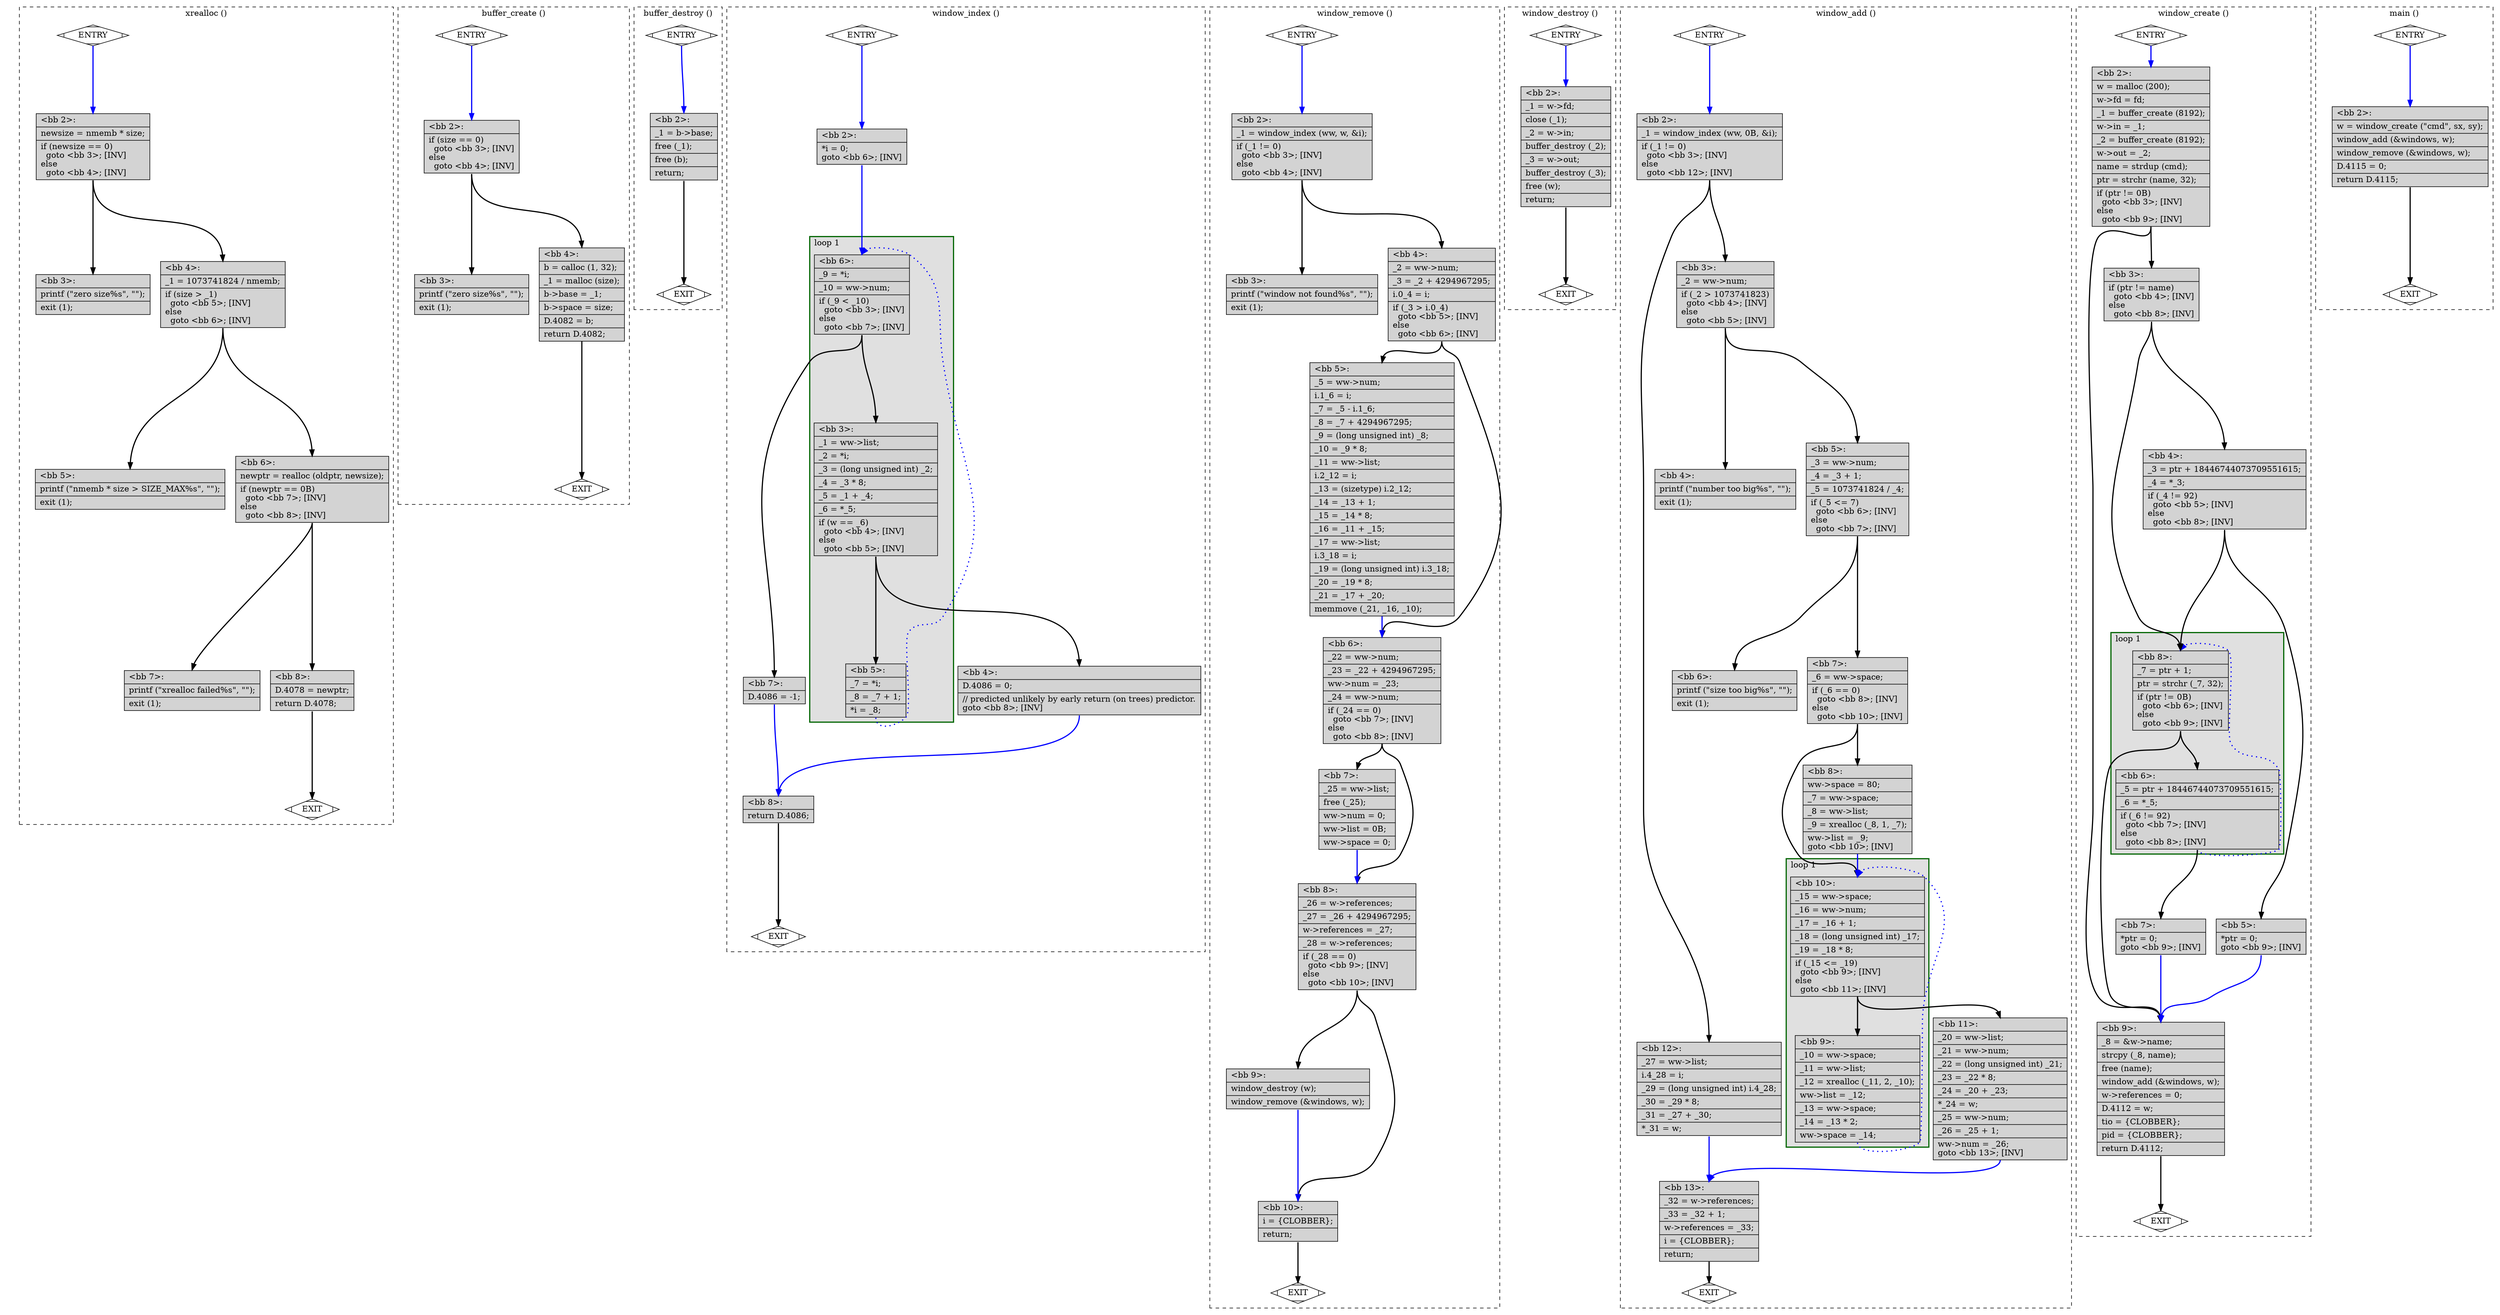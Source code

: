 digraph "test.o-tmux_uaf_2.c.015t.cfg" {
overlap=false;
subgraph "cluster_xrealloc" {
	style="dashed";
	color="black";
	label="xrealloc ()";
	fn_22_basic_block_0 [shape=Mdiamond,style=filled,fillcolor=white,label="ENTRY"];

	fn_22_basic_block_1 [shape=Mdiamond,style=filled,fillcolor=white,label="EXIT"];

	fn_22_basic_block_2 [shape=record,style=filled,fillcolor=lightgrey,label="{\<bb\ 2\>:\l\
|newsize\ =\ nmemb\ *\ size;\l\
|if\ (newsize\ ==\ 0)\l\
\ \ goto\ \<bb\ 3\>;\ [INV]\l\
else\l\
\ \ goto\ \<bb\ 4\>;\ [INV]\l\
}"];

	fn_22_basic_block_3 [shape=record,style=filled,fillcolor=lightgrey,label="{\<bb\ 3\>:\l\
|printf\ (\"zero\ size%s\",\ \"\");\l\
|exit\ (1);\l\
}"];

	fn_22_basic_block_4 [shape=record,style=filled,fillcolor=lightgrey,label="{\<bb\ 4\>:\l\
|_1\ =\ 1073741824\ /\ nmemb;\l\
|if\ (size\ \>\ _1)\l\
\ \ goto\ \<bb\ 5\>;\ [INV]\l\
else\l\
\ \ goto\ \<bb\ 6\>;\ [INV]\l\
}"];

	fn_22_basic_block_5 [shape=record,style=filled,fillcolor=lightgrey,label="{\<bb\ 5\>:\l\
|printf\ (\"nmemb\ *\ size\ \>\ SIZE_MAX%s\",\ \"\");\l\
|exit\ (1);\l\
}"];

	fn_22_basic_block_6 [shape=record,style=filled,fillcolor=lightgrey,label="{\<bb\ 6\>:\l\
|newptr\ =\ realloc\ (oldptr,\ newsize);\l\
|if\ (newptr\ ==\ 0B)\l\
\ \ goto\ \<bb\ 7\>;\ [INV]\l\
else\l\
\ \ goto\ \<bb\ 8\>;\ [INV]\l\
}"];

	fn_22_basic_block_7 [shape=record,style=filled,fillcolor=lightgrey,label="{\<bb\ 7\>:\l\
|printf\ (\"xrealloc\ failed%s\",\ \"\");\l\
|exit\ (1);\l\
}"];

	fn_22_basic_block_8 [shape=record,style=filled,fillcolor=lightgrey,label="{\<bb\ 8\>:\l\
|D.4078\ =\ newptr;\l\
|return\ D.4078;\l\
}"];

	fn_22_basic_block_0:s -> fn_22_basic_block_2:n [style="solid,bold",color=blue,weight=100,constraint=true];
	fn_22_basic_block_2:s -> fn_22_basic_block_3:n [style="solid,bold",color=black,weight=10,constraint=true];
	fn_22_basic_block_2:s -> fn_22_basic_block_4:n [style="solid,bold",color=black,weight=10,constraint=true];
	fn_22_basic_block_4:s -> fn_22_basic_block_5:n [style="solid,bold",color=black,weight=10,constraint=true];
	fn_22_basic_block_4:s -> fn_22_basic_block_6:n [style="solid,bold",color=black,weight=10,constraint=true];
	fn_22_basic_block_6:s -> fn_22_basic_block_7:n [style="solid,bold",color=black,weight=10,constraint=true];
	fn_22_basic_block_6:s -> fn_22_basic_block_8:n [style="solid,bold",color=black,weight=10,constraint=true];
	fn_22_basic_block_8:s -> fn_22_basic_block_1:n [style="solid,bold",color=black,weight=10,constraint=true];
	fn_22_basic_block_0:s -> fn_22_basic_block_1:n [style="invis",constraint=true];
}
subgraph "cluster_buffer_create" {
	style="dashed";
	color="black";
	label="buffer_create ()";
	fn_23_basic_block_0 [shape=Mdiamond,style=filled,fillcolor=white,label="ENTRY"];

	fn_23_basic_block_1 [shape=Mdiamond,style=filled,fillcolor=white,label="EXIT"];

	fn_23_basic_block_2 [shape=record,style=filled,fillcolor=lightgrey,label="{\<bb\ 2\>:\l\
|if\ (size\ ==\ 0)\l\
\ \ goto\ \<bb\ 3\>;\ [INV]\l\
else\l\
\ \ goto\ \<bb\ 4\>;\ [INV]\l\
}"];

	fn_23_basic_block_3 [shape=record,style=filled,fillcolor=lightgrey,label="{\<bb\ 3\>:\l\
|printf\ (\"zero\ size%s\",\ \"\");\l\
|exit\ (1);\l\
}"];

	fn_23_basic_block_4 [shape=record,style=filled,fillcolor=lightgrey,label="{\<bb\ 4\>:\l\
|b\ =\ calloc\ (1,\ 32);\l\
|_1\ =\ malloc\ (size);\l\
|b-\>base\ =\ _1;\l\
|b-\>space\ =\ size;\l\
|D.4082\ =\ b;\l\
|return\ D.4082;\l\
}"];

	fn_23_basic_block_0:s -> fn_23_basic_block_2:n [style="solid,bold",color=blue,weight=100,constraint=true];
	fn_23_basic_block_2:s -> fn_23_basic_block_3:n [style="solid,bold",color=black,weight=10,constraint=true];
	fn_23_basic_block_2:s -> fn_23_basic_block_4:n [style="solid,bold",color=black,weight=10,constraint=true];
	fn_23_basic_block_4:s -> fn_23_basic_block_1:n [style="solid,bold",color=black,weight=10,constraint=true];
	fn_23_basic_block_0:s -> fn_23_basic_block_1:n [style="invis",constraint=true];
}
subgraph "cluster_buffer_destroy" {
	style="dashed";
	color="black";
	label="buffer_destroy ()";
	fn_24_basic_block_0 [shape=Mdiamond,style=filled,fillcolor=white,label="ENTRY"];

	fn_24_basic_block_1 [shape=Mdiamond,style=filled,fillcolor=white,label="EXIT"];

	fn_24_basic_block_2 [shape=record,style=filled,fillcolor=lightgrey,label="{\<bb\ 2\>:\l\
|_1\ =\ b-\>base;\l\
|free\ (_1);\l\
|free\ (b);\l\
|return;\l\
}"];

	fn_24_basic_block_0:s -> fn_24_basic_block_2:n [style="solid,bold",color=blue,weight=100,constraint=true];
	fn_24_basic_block_2:s -> fn_24_basic_block_1:n [style="solid,bold",color=black,weight=10,constraint=true];
	fn_24_basic_block_0:s -> fn_24_basic_block_1:n [style="invis",constraint=true];
}
subgraph "cluster_window_index" {
	style="dashed";
	color="black";
	label="window_index ()";
	subgraph cluster_25_1 {
	style="filled";
	color="darkgreen";
	fillcolor="grey88";
	label="loop 1";
	labeljust=l;
	penwidth=2;
	fn_25_basic_block_6 [shape=record,style=filled,fillcolor=lightgrey,label="{\<bb\ 6\>:\l\
|_9\ =\ *i;\l\
|_10\ =\ ww-\>num;\l\
|if\ (_9\ \<\ _10)\l\
\ \ goto\ \<bb\ 3\>;\ [INV]\l\
else\l\
\ \ goto\ \<bb\ 7\>;\ [INV]\l\
}"];

	fn_25_basic_block_3 [shape=record,style=filled,fillcolor=lightgrey,label="{\<bb\ 3\>:\l\
|_1\ =\ ww-\>list;\l\
|_2\ =\ *i;\l\
|_3\ =\ (long\ unsigned\ int)\ _2;\l\
|_4\ =\ _3\ *\ 8;\l\
|_5\ =\ _1\ +\ _4;\l\
|_6\ =\ *_5;\l\
|if\ (w\ ==\ _6)\l\
\ \ goto\ \<bb\ 4\>;\ [INV]\l\
else\l\
\ \ goto\ \<bb\ 5\>;\ [INV]\l\
}"];

	fn_25_basic_block_5 [shape=record,style=filled,fillcolor=lightgrey,label="{\<bb\ 5\>:\l\
|_7\ =\ *i;\l\
|_8\ =\ _7\ +\ 1;\l\
|*i\ =\ _8;\l\
}"];

	}
	fn_25_basic_block_0 [shape=Mdiamond,style=filled,fillcolor=white,label="ENTRY"];

	fn_25_basic_block_1 [shape=Mdiamond,style=filled,fillcolor=white,label="EXIT"];

	fn_25_basic_block_2 [shape=record,style=filled,fillcolor=lightgrey,label="{\<bb\ 2\>:\l\
|*i\ =\ 0;\l\
goto\ \<bb\ 6\>;\ [INV]\l\
}"];

	fn_25_basic_block_4 [shape=record,style=filled,fillcolor=lightgrey,label="{\<bb\ 4\>:\l\
|D.4086\ =\ 0;\l\
|//\ predicted\ unlikely\ by\ early\ return\ (on\ trees)\ predictor.\l\
goto\ \<bb\ 8\>;\ [INV]\l\
}"];

	fn_25_basic_block_7 [shape=record,style=filled,fillcolor=lightgrey,label="{\<bb\ 7\>:\l\
|D.4086\ =\ -1;\l\
}"];

	fn_25_basic_block_8 [shape=record,style=filled,fillcolor=lightgrey,label="{\<bb\ 8\>:\l\
|return\ D.4086;\l\
}"];

	fn_25_basic_block_0:s -> fn_25_basic_block_2:n [style="solid,bold",color=blue,weight=100,constraint=true];
	fn_25_basic_block_2:s -> fn_25_basic_block_6:n [style="solid,bold",color=blue,weight=100,constraint=true];
	fn_25_basic_block_3:s -> fn_25_basic_block_4:n [style="solid,bold",color=black,weight=10,constraint=true];
	fn_25_basic_block_3:s -> fn_25_basic_block_5:n [style="solid,bold",color=black,weight=10,constraint=true];
	fn_25_basic_block_4:s -> fn_25_basic_block_8:n [style="solid,bold",color=blue,weight=100,constraint=true];
	fn_25_basic_block_5:s -> fn_25_basic_block_6:n [style="dotted,bold",color=blue,weight=10,constraint=false];
	fn_25_basic_block_6:s -> fn_25_basic_block_3:n [style="solid,bold",color=black,weight=10,constraint=true];
	fn_25_basic_block_6:s -> fn_25_basic_block_7:n [style="solid,bold",color=black,weight=10,constraint=true];
	fn_25_basic_block_7:s -> fn_25_basic_block_8:n [style="solid,bold",color=blue,weight=100,constraint=true];
	fn_25_basic_block_8:s -> fn_25_basic_block_1:n [style="solid,bold",color=black,weight=10,constraint=true];
	fn_25_basic_block_0:s -> fn_25_basic_block_1:n [style="invis",constraint=true];
}
subgraph "cluster_window_remove" {
	style="dashed";
	color="black";
	label="window_remove ()";
	fn_26_basic_block_0 [shape=Mdiamond,style=filled,fillcolor=white,label="ENTRY"];

	fn_26_basic_block_1 [shape=Mdiamond,style=filled,fillcolor=white,label="EXIT"];

	fn_26_basic_block_2 [shape=record,style=filled,fillcolor=lightgrey,label="{\<bb\ 2\>:\l\
|_1\ =\ window_index\ (ww,\ w,\ &i);\l\
|if\ (_1\ !=\ 0)\l\
\ \ goto\ \<bb\ 3\>;\ [INV]\l\
else\l\
\ \ goto\ \<bb\ 4\>;\ [INV]\l\
}"];

	fn_26_basic_block_3 [shape=record,style=filled,fillcolor=lightgrey,label="{\<bb\ 3\>:\l\
|printf\ (\"window\ not\ found%s\",\ \"\");\l\
|exit\ (1);\l\
}"];

	fn_26_basic_block_4 [shape=record,style=filled,fillcolor=lightgrey,label="{\<bb\ 4\>:\l\
|_2\ =\ ww-\>num;\l\
|_3\ =\ _2\ +\ 4294967295;\l\
|i.0_4\ =\ i;\l\
|if\ (_3\ \>\ i.0_4)\l\
\ \ goto\ \<bb\ 5\>;\ [INV]\l\
else\l\
\ \ goto\ \<bb\ 6\>;\ [INV]\l\
}"];

	fn_26_basic_block_5 [shape=record,style=filled,fillcolor=lightgrey,label="{\<bb\ 5\>:\l\
|_5\ =\ ww-\>num;\l\
|i.1_6\ =\ i;\l\
|_7\ =\ _5\ -\ i.1_6;\l\
|_8\ =\ _7\ +\ 4294967295;\l\
|_9\ =\ (long\ unsigned\ int)\ _8;\l\
|_10\ =\ _9\ *\ 8;\l\
|_11\ =\ ww-\>list;\l\
|i.2_12\ =\ i;\l\
|_13\ =\ (sizetype)\ i.2_12;\l\
|_14\ =\ _13\ +\ 1;\l\
|_15\ =\ _14\ *\ 8;\l\
|_16\ =\ _11\ +\ _15;\l\
|_17\ =\ ww-\>list;\l\
|i.3_18\ =\ i;\l\
|_19\ =\ (long\ unsigned\ int)\ i.3_18;\l\
|_20\ =\ _19\ *\ 8;\l\
|_21\ =\ _17\ +\ _20;\l\
|memmove\ (_21,\ _16,\ _10);\l\
}"];

	fn_26_basic_block_6 [shape=record,style=filled,fillcolor=lightgrey,label="{\<bb\ 6\>:\l\
|_22\ =\ ww-\>num;\l\
|_23\ =\ _22\ +\ 4294967295;\l\
|ww-\>num\ =\ _23;\l\
|_24\ =\ ww-\>num;\l\
|if\ (_24\ ==\ 0)\l\
\ \ goto\ \<bb\ 7\>;\ [INV]\l\
else\l\
\ \ goto\ \<bb\ 8\>;\ [INV]\l\
}"];

	fn_26_basic_block_7 [shape=record,style=filled,fillcolor=lightgrey,label="{\<bb\ 7\>:\l\
|_25\ =\ ww-\>list;\l\
|free\ (_25);\l\
|ww-\>num\ =\ 0;\l\
|ww-\>list\ =\ 0B;\l\
|ww-\>space\ =\ 0;\l\
}"];

	fn_26_basic_block_8 [shape=record,style=filled,fillcolor=lightgrey,label="{\<bb\ 8\>:\l\
|_26\ =\ w-\>references;\l\
|_27\ =\ _26\ +\ 4294967295;\l\
|w-\>references\ =\ _27;\l\
|_28\ =\ w-\>references;\l\
|if\ (_28\ ==\ 0)\l\
\ \ goto\ \<bb\ 9\>;\ [INV]\l\
else\l\
\ \ goto\ \<bb\ 10\>;\ [INV]\l\
}"];

	fn_26_basic_block_9 [shape=record,style=filled,fillcolor=lightgrey,label="{\<bb\ 9\>:\l\
|window_destroy\ (w);\l\
|window_remove\ (&windows,\ w);\l\
}"];

	fn_26_basic_block_10 [shape=record,style=filled,fillcolor=lightgrey,label="{\<bb\ 10\>:\l\
|i\ =\ \{CLOBBER\};\l\
|return;\l\
}"];

	fn_26_basic_block_0:s -> fn_26_basic_block_2:n [style="solid,bold",color=blue,weight=100,constraint=true];
	fn_26_basic_block_2:s -> fn_26_basic_block_3:n [style="solid,bold",color=black,weight=10,constraint=true];
	fn_26_basic_block_2:s -> fn_26_basic_block_4:n [style="solid,bold",color=black,weight=10,constraint=true];
	fn_26_basic_block_4:s -> fn_26_basic_block_5:n [style="solid,bold",color=black,weight=10,constraint=true];
	fn_26_basic_block_4:s -> fn_26_basic_block_6:n [style="solid,bold",color=black,weight=10,constraint=true];
	fn_26_basic_block_5:s -> fn_26_basic_block_6:n [style="solid,bold",color=blue,weight=100,constraint=true];
	fn_26_basic_block_6:s -> fn_26_basic_block_7:n [style="solid,bold",color=black,weight=10,constraint=true];
	fn_26_basic_block_6:s -> fn_26_basic_block_8:n [style="solid,bold",color=black,weight=10,constraint=true];
	fn_26_basic_block_7:s -> fn_26_basic_block_8:n [style="solid,bold",color=blue,weight=100,constraint=true];
	fn_26_basic_block_8:s -> fn_26_basic_block_9:n [style="solid,bold",color=black,weight=10,constraint=true];
	fn_26_basic_block_8:s -> fn_26_basic_block_10:n [style="solid,bold",color=black,weight=10,constraint=true];
	fn_26_basic_block_9:s -> fn_26_basic_block_10:n [style="solid,bold",color=blue,weight=100,constraint=true];
	fn_26_basic_block_10:s -> fn_26_basic_block_1:n [style="solid,bold",color=black,weight=10,constraint=true];
	fn_26_basic_block_0:s -> fn_26_basic_block_1:n [style="invis",constraint=true];
}
subgraph "cluster_window_destroy" {
	style="dashed";
	color="black";
	label="window_destroy ()";
	fn_27_basic_block_0 [shape=Mdiamond,style=filled,fillcolor=white,label="ENTRY"];

	fn_27_basic_block_1 [shape=Mdiamond,style=filled,fillcolor=white,label="EXIT"];

	fn_27_basic_block_2 [shape=record,style=filled,fillcolor=lightgrey,label="{\<bb\ 2\>:\l\
|_1\ =\ w-\>fd;\l\
|close\ (_1);\l\
|_2\ =\ w-\>in;\l\
|buffer_destroy\ (_2);\l\
|_3\ =\ w-\>out;\l\
|buffer_destroy\ (_3);\l\
|free\ (w);\l\
|return;\l\
}"];

	fn_27_basic_block_0:s -> fn_27_basic_block_2:n [style="solid,bold",color=blue,weight=100,constraint=true];
	fn_27_basic_block_2:s -> fn_27_basic_block_1:n [style="solid,bold",color=black,weight=10,constraint=true];
	fn_27_basic_block_0:s -> fn_27_basic_block_1:n [style="invis",constraint=true];
}
subgraph "cluster_window_add" {
	style="dashed";
	color="black";
	label="window_add ()";
	subgraph cluster_28_1 {
	style="filled";
	color="darkgreen";
	fillcolor="grey88";
	label="loop 1";
	labeljust=l;
	penwidth=2;
	fn_28_basic_block_10 [shape=record,style=filled,fillcolor=lightgrey,label="{\<bb\ 10\>:\l\
|_15\ =\ ww-\>space;\l\
|_16\ =\ ww-\>num;\l\
|_17\ =\ _16\ +\ 1;\l\
|_18\ =\ (long\ unsigned\ int)\ _17;\l\
|_19\ =\ _18\ *\ 8;\l\
|if\ (_15\ \<=\ _19)\l\
\ \ goto\ \<bb\ 9\>;\ [INV]\l\
else\l\
\ \ goto\ \<bb\ 11\>;\ [INV]\l\
}"];

	fn_28_basic_block_9 [shape=record,style=filled,fillcolor=lightgrey,label="{\<bb\ 9\>:\l\
|_10\ =\ ww-\>space;\l\
|_11\ =\ ww-\>list;\l\
|_12\ =\ xrealloc\ (_11,\ 2,\ _10);\l\
|ww-\>list\ =\ _12;\l\
|_13\ =\ ww-\>space;\l\
|_14\ =\ _13\ *\ 2;\l\
|ww-\>space\ =\ _14;\l\
}"];

	}
	fn_28_basic_block_0 [shape=Mdiamond,style=filled,fillcolor=white,label="ENTRY"];

	fn_28_basic_block_1 [shape=Mdiamond,style=filled,fillcolor=white,label="EXIT"];

	fn_28_basic_block_2 [shape=record,style=filled,fillcolor=lightgrey,label="{\<bb\ 2\>:\l\
|_1\ =\ window_index\ (ww,\ 0B,\ &i);\l\
|if\ (_1\ !=\ 0)\l\
\ \ goto\ \<bb\ 3\>;\ [INV]\l\
else\l\
\ \ goto\ \<bb\ 12\>;\ [INV]\l\
}"];

	fn_28_basic_block_3 [shape=record,style=filled,fillcolor=lightgrey,label="{\<bb\ 3\>:\l\
|_2\ =\ ww-\>num;\l\
|if\ (_2\ \>\ 1073741823)\l\
\ \ goto\ \<bb\ 4\>;\ [INV]\l\
else\l\
\ \ goto\ \<bb\ 5\>;\ [INV]\l\
}"];

	fn_28_basic_block_4 [shape=record,style=filled,fillcolor=lightgrey,label="{\<bb\ 4\>:\l\
|printf\ (\"number\ too\ big%s\",\ \"\");\l\
|exit\ (1);\l\
}"];

	fn_28_basic_block_5 [shape=record,style=filled,fillcolor=lightgrey,label="{\<bb\ 5\>:\l\
|_3\ =\ ww-\>num;\l\
|_4\ =\ _3\ +\ 1;\l\
|_5\ =\ 1073741824\ /\ _4;\l\
|if\ (_5\ \<=\ 7)\l\
\ \ goto\ \<bb\ 6\>;\ [INV]\l\
else\l\
\ \ goto\ \<bb\ 7\>;\ [INV]\l\
}"];

	fn_28_basic_block_6 [shape=record,style=filled,fillcolor=lightgrey,label="{\<bb\ 6\>:\l\
|printf\ (\"size\ too\ big%s\",\ \"\");\l\
|exit\ (1);\l\
}"];

	fn_28_basic_block_7 [shape=record,style=filled,fillcolor=lightgrey,label="{\<bb\ 7\>:\l\
|_6\ =\ ww-\>space;\l\
|if\ (_6\ ==\ 0)\l\
\ \ goto\ \<bb\ 8\>;\ [INV]\l\
else\l\
\ \ goto\ \<bb\ 10\>;\ [INV]\l\
}"];

	fn_28_basic_block_8 [shape=record,style=filled,fillcolor=lightgrey,label="{\<bb\ 8\>:\l\
|ww-\>space\ =\ 80;\l\
|_7\ =\ ww-\>space;\l\
|_8\ =\ ww-\>list;\l\
|_9\ =\ xrealloc\ (_8,\ 1,\ _7);\l\
|ww-\>list\ =\ _9;\l\
goto\ \<bb\ 10\>;\ [INV]\l\
}"];

	fn_28_basic_block_11 [shape=record,style=filled,fillcolor=lightgrey,label="{\<bb\ 11\>:\l\
|_20\ =\ ww-\>list;\l\
|_21\ =\ ww-\>num;\l\
|_22\ =\ (long\ unsigned\ int)\ _21;\l\
|_23\ =\ _22\ *\ 8;\l\
|_24\ =\ _20\ +\ _23;\l\
|*_24\ =\ w;\l\
|_25\ =\ ww-\>num;\l\
|_26\ =\ _25\ +\ 1;\l\
|ww-\>num\ =\ _26;\l\
goto\ \<bb\ 13\>;\ [INV]\l\
}"];

	fn_28_basic_block_12 [shape=record,style=filled,fillcolor=lightgrey,label="{\<bb\ 12\>:\l\
|_27\ =\ ww-\>list;\l\
|i.4_28\ =\ i;\l\
|_29\ =\ (long\ unsigned\ int)\ i.4_28;\l\
|_30\ =\ _29\ *\ 8;\l\
|_31\ =\ _27\ +\ _30;\l\
|*_31\ =\ w;\l\
}"];

	fn_28_basic_block_13 [shape=record,style=filled,fillcolor=lightgrey,label="{\<bb\ 13\>:\l\
|_32\ =\ w-\>references;\l\
|_33\ =\ _32\ +\ 1;\l\
|w-\>references\ =\ _33;\l\
|i\ =\ \{CLOBBER\};\l\
|return;\l\
}"];

	fn_28_basic_block_0:s -> fn_28_basic_block_2:n [style="solid,bold",color=blue,weight=100,constraint=true];
	fn_28_basic_block_2:s -> fn_28_basic_block_3:n [style="solid,bold",color=black,weight=10,constraint=true];
	fn_28_basic_block_2:s -> fn_28_basic_block_12:n [style="solid,bold",color=black,weight=10,constraint=true];
	fn_28_basic_block_3:s -> fn_28_basic_block_4:n [style="solid,bold",color=black,weight=10,constraint=true];
	fn_28_basic_block_3:s -> fn_28_basic_block_5:n [style="solid,bold",color=black,weight=10,constraint=true];
	fn_28_basic_block_5:s -> fn_28_basic_block_6:n [style="solid,bold",color=black,weight=10,constraint=true];
	fn_28_basic_block_5:s -> fn_28_basic_block_7:n [style="solid,bold",color=black,weight=10,constraint=true];
	fn_28_basic_block_7:s -> fn_28_basic_block_8:n [style="solid,bold",color=black,weight=10,constraint=true];
	fn_28_basic_block_7:s -> fn_28_basic_block_10:n [style="solid,bold",color=black,weight=10,constraint=true];
	fn_28_basic_block_8:s -> fn_28_basic_block_10:n [style="solid,bold",color=blue,weight=100,constraint=true];
	fn_28_basic_block_9:s -> fn_28_basic_block_10:n [style="dotted,bold",color=blue,weight=10,constraint=false];
	fn_28_basic_block_10:s -> fn_28_basic_block_9:n [style="solid,bold",color=black,weight=10,constraint=true];
	fn_28_basic_block_10:s -> fn_28_basic_block_11:n [style="solid,bold",color=black,weight=10,constraint=true];
	fn_28_basic_block_11:s -> fn_28_basic_block_13:n [style="solid,bold",color=blue,weight=100,constraint=true];
	fn_28_basic_block_12:s -> fn_28_basic_block_13:n [style="solid,bold",color=blue,weight=100,constraint=true];
	fn_28_basic_block_13:s -> fn_28_basic_block_1:n [style="solid,bold",color=black,weight=10,constraint=true];
	fn_28_basic_block_0:s -> fn_28_basic_block_1:n [style="invis",constraint=true];
}
subgraph "cluster_window_create" {
	style="dashed";
	color="black";
	label="window_create ()";
	subgraph cluster_29_1 {
	style="filled";
	color="darkgreen";
	fillcolor="grey88";
	label="loop 1";
	labeljust=l;
	penwidth=2;
	fn_29_basic_block_8 [shape=record,style=filled,fillcolor=lightgrey,label="{\<bb\ 8\>:\l\
|_7\ =\ ptr\ +\ 1;\l\
|ptr\ =\ strchr\ (_7,\ 32);\l\
|if\ (ptr\ !=\ 0B)\l\
\ \ goto\ \<bb\ 6\>;\ [INV]\l\
else\l\
\ \ goto\ \<bb\ 9\>;\ [INV]\l\
}"];

	fn_29_basic_block_6 [shape=record,style=filled,fillcolor=lightgrey,label="{\<bb\ 6\>:\l\
|_5\ =\ ptr\ +\ 18446744073709551615;\l\
|_6\ =\ *_5;\l\
|if\ (_6\ !=\ 92)\l\
\ \ goto\ \<bb\ 7\>;\ [INV]\l\
else\l\
\ \ goto\ \<bb\ 8\>;\ [INV]\l\
}"];

	}
	fn_29_basic_block_0 [shape=Mdiamond,style=filled,fillcolor=white,label="ENTRY"];

	fn_29_basic_block_1 [shape=Mdiamond,style=filled,fillcolor=white,label="EXIT"];

	fn_29_basic_block_2 [shape=record,style=filled,fillcolor=lightgrey,label="{\<bb\ 2\>:\l\
|w\ =\ malloc\ (200);\l\
|w-\>fd\ =\ fd;\l\
|_1\ =\ buffer_create\ (8192);\l\
|w-\>in\ =\ _1;\l\
|_2\ =\ buffer_create\ (8192);\l\
|w-\>out\ =\ _2;\l\
|name\ =\ strdup\ (cmd);\l\
|ptr\ =\ strchr\ (name,\ 32);\l\
|if\ (ptr\ !=\ 0B)\l\
\ \ goto\ \<bb\ 3\>;\ [INV]\l\
else\l\
\ \ goto\ \<bb\ 9\>;\ [INV]\l\
}"];

	fn_29_basic_block_3 [shape=record,style=filled,fillcolor=lightgrey,label="{\<bb\ 3\>:\l\
|if\ (ptr\ !=\ name)\l\
\ \ goto\ \<bb\ 4\>;\ [INV]\l\
else\l\
\ \ goto\ \<bb\ 8\>;\ [INV]\l\
}"];

	fn_29_basic_block_4 [shape=record,style=filled,fillcolor=lightgrey,label="{\<bb\ 4\>:\l\
|_3\ =\ ptr\ +\ 18446744073709551615;\l\
|_4\ =\ *_3;\l\
|if\ (_4\ !=\ 92)\l\
\ \ goto\ \<bb\ 5\>;\ [INV]\l\
else\l\
\ \ goto\ \<bb\ 8\>;\ [INV]\l\
}"];

	fn_29_basic_block_5 [shape=record,style=filled,fillcolor=lightgrey,label="{\<bb\ 5\>:\l\
|*ptr\ =\ 0;\l\
goto\ \<bb\ 9\>;\ [INV]\l\
}"];

	fn_29_basic_block_7 [shape=record,style=filled,fillcolor=lightgrey,label="{\<bb\ 7\>:\l\
|*ptr\ =\ 0;\l\
goto\ \<bb\ 9\>;\ [INV]\l\
}"];

	fn_29_basic_block_9 [shape=record,style=filled,fillcolor=lightgrey,label="{\<bb\ 9\>:\l\
|_8\ =\ &w-\>name;\l\
|strcpy\ (_8,\ name);\l\
|free\ (name);\l\
|window_add\ (&windows,\ w);\l\
|w-\>references\ =\ 0;\l\
|D.4112\ =\ w;\l\
|tio\ =\ \{CLOBBER\};\l\
|pid\ =\ \{CLOBBER\};\l\
|return\ D.4112;\l\
}"];

	fn_29_basic_block_0:s -> fn_29_basic_block_2:n [style="solid,bold",color=blue,weight=100,constraint=true];
	fn_29_basic_block_2:s -> fn_29_basic_block_3:n [style="solid,bold",color=black,weight=10,constraint=true];
	fn_29_basic_block_2:s -> fn_29_basic_block_9:n [style="solid,bold",color=black,weight=10,constraint=true];
	fn_29_basic_block_3:s -> fn_29_basic_block_4:n [style="solid,bold",color=black,weight=10,constraint=true];
	fn_29_basic_block_3:s -> fn_29_basic_block_8:n [style="solid,bold",color=black,weight=10,constraint=true];
	fn_29_basic_block_4:s -> fn_29_basic_block_5:n [style="solid,bold",color=black,weight=10,constraint=true];
	fn_29_basic_block_4:s -> fn_29_basic_block_8:n [style="solid,bold",color=black,weight=10,constraint=true];
	fn_29_basic_block_5:s -> fn_29_basic_block_9:n [style="solid,bold",color=blue,weight=100,constraint=true];
	fn_29_basic_block_6:s -> fn_29_basic_block_7:n [style="solid,bold",color=black,weight=10,constraint=true];
	fn_29_basic_block_6:s -> fn_29_basic_block_8:n [style="dotted,bold",color=blue,weight=10,constraint=false];
	fn_29_basic_block_7:s -> fn_29_basic_block_9:n [style="solid,bold",color=blue,weight=100,constraint=true];
	fn_29_basic_block_8:s -> fn_29_basic_block_6:n [style="solid,bold",color=black,weight=10,constraint=true];
	fn_29_basic_block_8:s -> fn_29_basic_block_9:n [style="solid,bold",color=black,weight=10,constraint=true];
	fn_29_basic_block_9:s -> fn_29_basic_block_1:n [style="solid,bold",color=black,weight=10,constraint=true];
	fn_29_basic_block_0:s -> fn_29_basic_block_1:n [style="invis",constraint=true];
}
subgraph "cluster_main" {
	style="dashed";
	color="black";
	label="main ()";
	fn_30_basic_block_0 [shape=Mdiamond,style=filled,fillcolor=white,label="ENTRY"];

	fn_30_basic_block_1 [shape=Mdiamond,style=filled,fillcolor=white,label="EXIT"];

	fn_30_basic_block_2 [shape=record,style=filled,fillcolor=lightgrey,label="{\<bb\ 2\>:\l\
|w\ =\ window_create\ (\"cmd\",\ sx,\ sy);\l\
|window_add\ (&windows,\ w);\l\
|window_remove\ (&windows,\ w);\l\
|D.4115\ =\ 0;\l\
|return\ D.4115;\l\
}"];

	fn_30_basic_block_0:s -> fn_30_basic_block_2:n [style="solid,bold",color=blue,weight=100,constraint=true];
	fn_30_basic_block_2:s -> fn_30_basic_block_1:n [style="solid,bold",color=black,weight=10,constraint=true];
	fn_30_basic_block_0:s -> fn_30_basic_block_1:n [style="invis",constraint=true];
}
}
